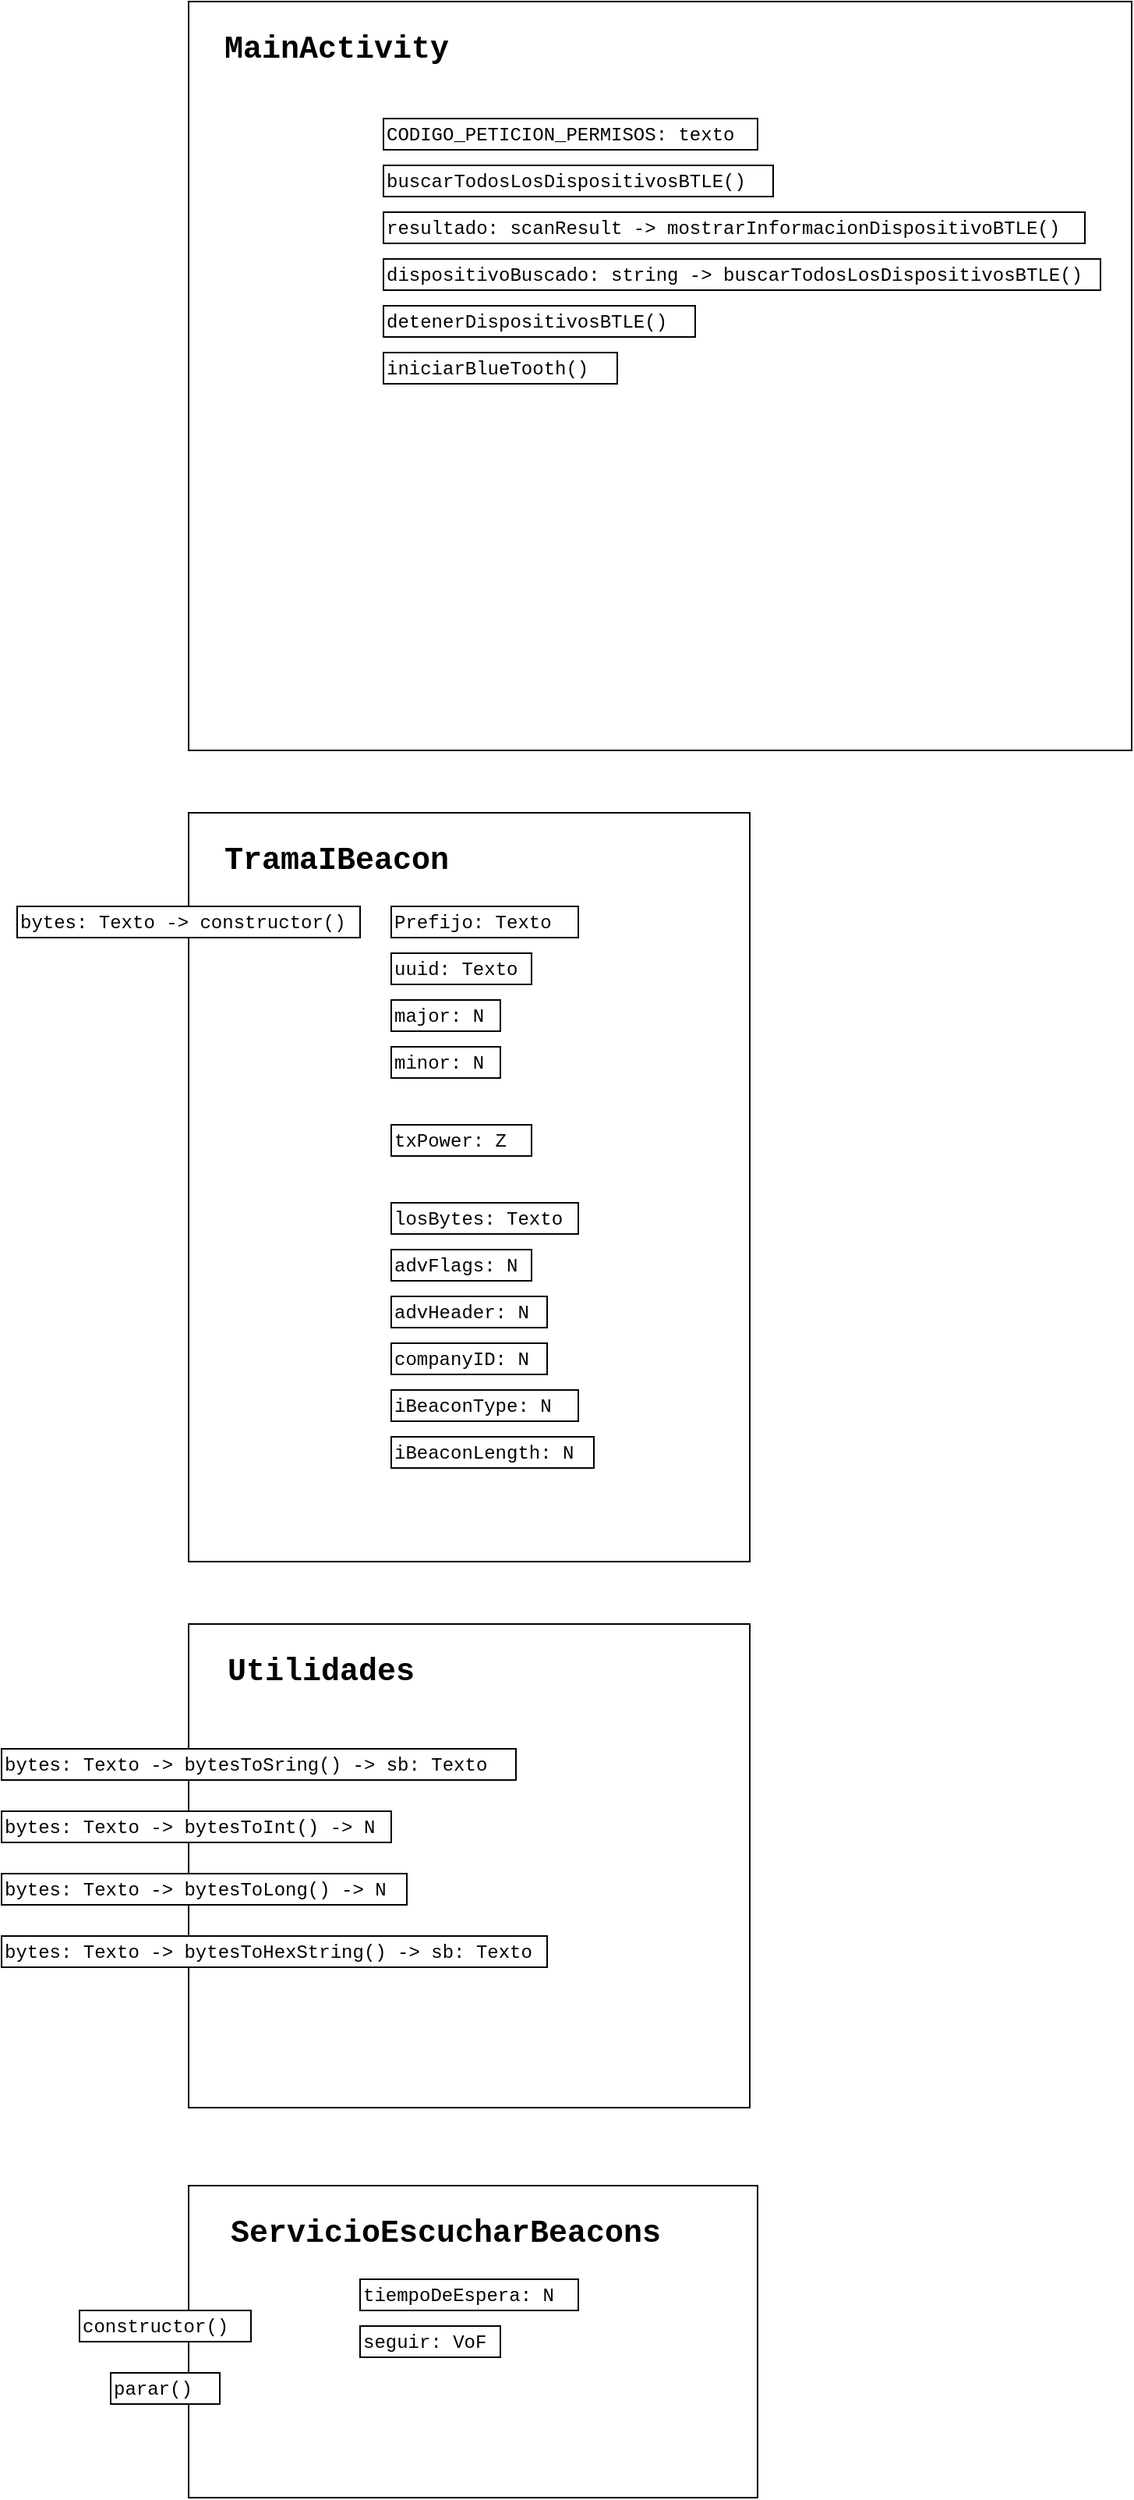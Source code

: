 <mxfile version="15.2.7" type="device"><diagram id="ao2D39-dudE8lffzF8m_" name="Página-1"><mxGraphModel dx="1422" dy="1983" grid="1" gridSize="10" guides="1" tooltips="1" connect="1" arrows="1" fold="1" page="1" pageScale="1" pageWidth="827" pageHeight="1169" math="0" shadow="0"><root><mxCell id="0"/><mxCell id="1" parent="0"/><mxCell id="RbC1-tH9AXvJzrcODqYm-1" value="" style="rounded=0;whiteSpace=wrap;html=1;" vertex="1" parent="1"><mxGeometry x="120" y="120" width="360" height="480" as="geometry"/></mxCell><mxCell id="RbC1-tH9AXvJzrcODqYm-2" value="&lt;b&gt;&lt;font face=&quot;Courier New&quot; style=&quot;font-size: 20px&quot;&gt;TramaIBeacon&lt;/font&gt;&lt;/b&gt;" style="text;html=1;strokeColor=none;fillColor=none;align=center;verticalAlign=middle;whiteSpace=wrap;rounded=0;" vertex="1" parent="1"><mxGeometry x="140" y="140" width="150" height="20" as="geometry"/></mxCell><mxCell id="RbC1-tH9AXvJzrcODqYm-3" value="&lt;font face=&quot;Courier New&quot;&gt;Prefijo: Texto&lt;/font&gt;" style="rounded=0;whiteSpace=wrap;html=1;autosize=1;align=left;" vertex="1" parent="1"><mxGeometry x="250" y="180" width="120" height="20" as="geometry"/></mxCell><mxCell id="RbC1-tH9AXvJzrcODqYm-4" value="&lt;font face=&quot;Courier New&quot;&gt;uuid:&amp;nbsp;&lt;/font&gt;&lt;span style=&quot;font-family: &amp;#34;courier new&amp;#34;&quot;&gt;Texto&lt;/span&gt;" style="rounded=0;whiteSpace=wrap;html=1;autosize=1;align=left;" vertex="1" parent="1"><mxGeometry x="250" y="210" width="90" height="20" as="geometry"/></mxCell><mxCell id="RbC1-tH9AXvJzrcODqYm-5" value="&lt;font face=&quot;Courier New&quot;&gt;major: N&lt;/font&gt;" style="rounded=0;whiteSpace=wrap;html=1;autosize=1;align=left;" vertex="1" parent="1"><mxGeometry x="250" y="240" width="70" height="20" as="geometry"/></mxCell><mxCell id="RbC1-tH9AXvJzrcODqYm-7" value="&lt;font face=&quot;Courier New&quot;&gt;minor: N&lt;/font&gt;" style="rounded=0;whiteSpace=wrap;html=1;autosize=1;align=left;" vertex="1" parent="1"><mxGeometry x="250" y="270" width="70" height="20" as="geometry"/></mxCell><mxCell id="RbC1-tH9AXvJzrcODqYm-9" value="&lt;font face=&quot;Courier New&quot;&gt;txPower: Z&lt;/font&gt;" style="rounded=0;whiteSpace=wrap;html=1;autosize=1;align=left;" vertex="1" parent="1"><mxGeometry x="250" y="320" width="90" height="20" as="geometry"/></mxCell><mxCell id="RbC1-tH9AXvJzrcODqYm-10" value="&lt;span style=&quot;font-family: &amp;#34;courier new&amp;#34;&quot;&gt;losBytes: Texto&lt;/span&gt;" style="rounded=0;whiteSpace=wrap;html=1;autosize=1;align=left;" vertex="1" parent="1"><mxGeometry x="250" y="370" width="120" height="20" as="geometry"/></mxCell><mxCell id="RbC1-tH9AXvJzrcODqYm-11" value="&lt;span style=&quot;font-family: &amp;#34;courier new&amp;#34;&quot;&gt;advFlags: N&lt;/span&gt;" style="rounded=0;whiteSpace=wrap;html=1;autosize=1;align=left;" vertex="1" parent="1"><mxGeometry x="250" y="400" width="90" height="20" as="geometry"/></mxCell><mxCell id="RbC1-tH9AXvJzrcODqYm-12" value="&lt;span style=&quot;font-family: &amp;#34;courier new&amp;#34;&quot;&gt;advHeader: N&lt;/span&gt;" style="rounded=0;whiteSpace=wrap;html=1;autosize=1;align=left;" vertex="1" parent="1"><mxGeometry x="250" y="430" width="100" height="20" as="geometry"/></mxCell><mxCell id="RbC1-tH9AXvJzrcODqYm-13" value="&lt;span style=&quot;font-family: &amp;#34;courier new&amp;#34;&quot;&gt;companyID: N&lt;/span&gt;" style="rounded=0;whiteSpace=wrap;html=1;autosize=1;align=left;" vertex="1" parent="1"><mxGeometry x="250" y="460" width="100" height="20" as="geometry"/></mxCell><mxCell id="RbC1-tH9AXvJzrcODqYm-14" value="&lt;font face=&quot;courier new&quot;&gt;iBeaconType: N&lt;/font&gt;" style="rounded=0;whiteSpace=wrap;html=1;autosize=1;align=left;" vertex="1" parent="1"><mxGeometry x="250" y="490" width="120" height="20" as="geometry"/></mxCell><mxCell id="RbC1-tH9AXvJzrcODqYm-15" value="&lt;font face=&quot;courier new&quot;&gt;iBeaconLength: N&lt;/font&gt;" style="rounded=0;whiteSpace=wrap;html=1;autosize=1;align=left;" vertex="1" parent="1"><mxGeometry x="250" y="520" width="130" height="20" as="geometry"/></mxCell><mxCell id="RbC1-tH9AXvJzrcODqYm-16" value="&lt;font face=&quot;Courier New&quot;&gt;bytes: Texto -&amp;gt; constructor()&lt;/font&gt;" style="rounded=0;whiteSpace=wrap;html=1;autosize=1;align=left;" vertex="1" parent="1"><mxGeometry x="10" y="180" width="220" height="20" as="geometry"/></mxCell><mxCell id="RbC1-tH9AXvJzrcODqYm-17" value="" style="rounded=0;whiteSpace=wrap;html=1;" vertex="1" parent="1"><mxGeometry x="120" y="640" width="360" height="310" as="geometry"/></mxCell><mxCell id="RbC1-tH9AXvJzrcODqYm-18" value="&lt;font face=&quot;Courier New&quot;&gt;&lt;span style=&quot;font-size: 20px&quot;&gt;&lt;b&gt;Utilidades&lt;/b&gt;&lt;/span&gt;&lt;/font&gt;" style="text;html=1;strokeColor=none;fillColor=none;align=center;verticalAlign=middle;whiteSpace=wrap;rounded=0;" vertex="1" parent="1"><mxGeometry x="130" y="660" width="150" height="20" as="geometry"/></mxCell><mxCell id="RbC1-tH9AXvJzrcODqYm-19" value="&lt;font face=&quot;Courier New&quot;&gt;bytes: Texto -&amp;gt; bytesToSring() -&amp;gt; sb: Texto&lt;/font&gt;" style="rounded=0;whiteSpace=wrap;html=1;autosize=1;align=left;" vertex="1" parent="1"><mxGeometry y="720" width="330" height="20" as="geometry"/></mxCell><mxCell id="RbC1-tH9AXvJzrcODqYm-21" value="&lt;font face=&quot;Courier New&quot;&gt;bytes: Texto -&amp;gt; bytesToInt() -&amp;gt; N&lt;/font&gt;" style="rounded=0;whiteSpace=wrap;html=1;autosize=1;align=left;" vertex="1" parent="1"><mxGeometry y="760" width="250" height="20" as="geometry"/></mxCell><mxCell id="RbC1-tH9AXvJzrcODqYm-22" value="&lt;font face=&quot;Courier New&quot;&gt;bytes: Texto -&amp;gt; bytesToLong() -&amp;gt; N&lt;/font&gt;" style="rounded=0;whiteSpace=wrap;html=1;autosize=1;align=left;" vertex="1" parent="1"><mxGeometry y="800" width="260" height="20" as="geometry"/></mxCell><mxCell id="RbC1-tH9AXvJzrcODqYm-23" value="&lt;font face=&quot;Courier New&quot;&gt;bytes: Texto -&amp;gt; bytesToHexString() -&amp;gt; sb: Texto&lt;/font&gt;" style="rounded=0;whiteSpace=wrap;html=1;autosize=1;align=left;" vertex="1" parent="1"><mxGeometry y="840" width="350" height="20" as="geometry"/></mxCell><mxCell id="RbC1-tH9AXvJzrcODqYm-24" value="" style="rounded=0;whiteSpace=wrap;html=1;" vertex="1" parent="1"><mxGeometry x="120" y="-400" width="605" height="480" as="geometry"/></mxCell><mxCell id="RbC1-tH9AXvJzrcODqYm-25" value="&lt;font face=&quot;Courier New&quot;&gt;&lt;span style=&quot;font-size: 20px&quot;&gt;&lt;b&gt;MainActivity&lt;/b&gt;&lt;/span&gt;&lt;/font&gt;" style="text;html=1;strokeColor=none;fillColor=none;align=center;verticalAlign=middle;whiteSpace=wrap;rounded=0;" vertex="1" parent="1"><mxGeometry x="140" y="-380" width="150" height="20" as="geometry"/></mxCell><mxCell id="RbC1-tH9AXvJzrcODqYm-27" value="&lt;font face=&quot;Courier New&quot;&gt;CODIGO_PETICION_PERMISOS: texto&lt;/font&gt;" style="rounded=0;whiteSpace=wrap;html=1;autosize=1;align=left;" vertex="1" parent="1"><mxGeometry x="245" y="-325" width="240" height="20" as="geometry"/></mxCell><mxCell id="RbC1-tH9AXvJzrcODqYm-28" value="&lt;font face=&quot;Courier New&quot;&gt;buscarTodosLosDispositivosBTLE()&lt;/font&gt;" style="rounded=0;whiteSpace=wrap;html=1;autosize=1;align=left;" vertex="1" parent="1"><mxGeometry x="245" y="-295" width="250" height="20" as="geometry"/></mxCell><mxCell id="RbC1-tH9AXvJzrcODqYm-29" value="&lt;font face=&quot;Courier New&quot;&gt;resultado: scanResult -&amp;gt; mostrarInformacionDispositivoBTLE()&lt;/font&gt;" style="rounded=0;whiteSpace=wrap;html=1;autosize=1;align=left;" vertex="1" parent="1"><mxGeometry x="245" y="-265" width="450" height="20" as="geometry"/></mxCell><mxCell id="RbC1-tH9AXvJzrcODqYm-30" value="&lt;font face=&quot;Courier New&quot;&gt;dispositivoBuscado: string -&amp;gt; buscarTodosLosDispositivosBTLE()&lt;/font&gt;" style="rounded=0;whiteSpace=wrap;html=1;autosize=1;align=left;" vertex="1" parent="1"><mxGeometry x="245" y="-235" width="460" height="20" as="geometry"/></mxCell><mxCell id="RbC1-tH9AXvJzrcODqYm-31" value="&lt;font face=&quot;Courier New&quot;&gt;detenerDispositivosBTLE()&lt;/font&gt;" style="rounded=0;whiteSpace=wrap;html=1;autosize=1;align=left;" vertex="1" parent="1"><mxGeometry x="245" y="-205" width="200" height="20" as="geometry"/></mxCell><mxCell id="RbC1-tH9AXvJzrcODqYm-32" value="&lt;font face=&quot;Courier New&quot;&gt;iniciarBlueTooth()&lt;/font&gt;" style="rounded=0;whiteSpace=wrap;html=1;autosize=1;align=left;" vertex="1" parent="1"><mxGeometry x="245" y="-175" width="150" height="20" as="geometry"/></mxCell><mxCell id="RbC1-tH9AXvJzrcODqYm-35" value="" style="rounded=0;whiteSpace=wrap;html=1;" vertex="1" parent="1"><mxGeometry x="120" y="1000" width="365" height="200" as="geometry"/></mxCell><mxCell id="RbC1-tH9AXvJzrcODqYm-36" value="&lt;font face=&quot;Courier New&quot;&gt;&lt;span style=&quot;font-size: 20px&quot;&gt;&lt;b&gt;ServicioEscucharBeacons&lt;/b&gt;&lt;/span&gt;&lt;/font&gt;" style="text;html=1;strokeColor=none;fillColor=none;align=center;verticalAlign=middle;whiteSpace=wrap;rounded=0;" vertex="1" parent="1"><mxGeometry x="130" y="1020" width="310" height="20" as="geometry"/></mxCell><mxCell id="RbC1-tH9AXvJzrcODqYm-38" value="&lt;font face=&quot;courier new&quot;&gt;tiempoDeEspera: N&lt;/font&gt;" style="rounded=0;whiteSpace=wrap;html=1;autosize=1;align=left;" vertex="1" parent="1"><mxGeometry x="230" y="1060" width="140" height="20" as="geometry"/></mxCell><mxCell id="RbC1-tH9AXvJzrcODqYm-39" value="&lt;font face=&quot;courier new&quot;&gt;seguir: VoF&lt;/font&gt;" style="rounded=0;whiteSpace=wrap;html=1;autosize=1;align=left;" vertex="1" parent="1"><mxGeometry x="230" y="1090" width="90" height="20" as="geometry"/></mxCell><mxCell id="RbC1-tH9AXvJzrcODqYm-40" value="&lt;font face=&quot;courier new&quot;&gt;constructor()&lt;/font&gt;" style="rounded=0;whiteSpace=wrap;html=1;autosize=1;align=left;" vertex="1" parent="1"><mxGeometry x="50" y="1080" width="110" height="20" as="geometry"/></mxCell><mxCell id="RbC1-tH9AXvJzrcODqYm-41" value="&lt;font face=&quot;courier new&quot;&gt;parar()&lt;/font&gt;" style="rounded=0;whiteSpace=wrap;html=1;autosize=1;align=left;" vertex="1" parent="1"><mxGeometry x="70" y="1120" width="70" height="20" as="geometry"/></mxCell></root></mxGraphModel></diagram></mxfile>